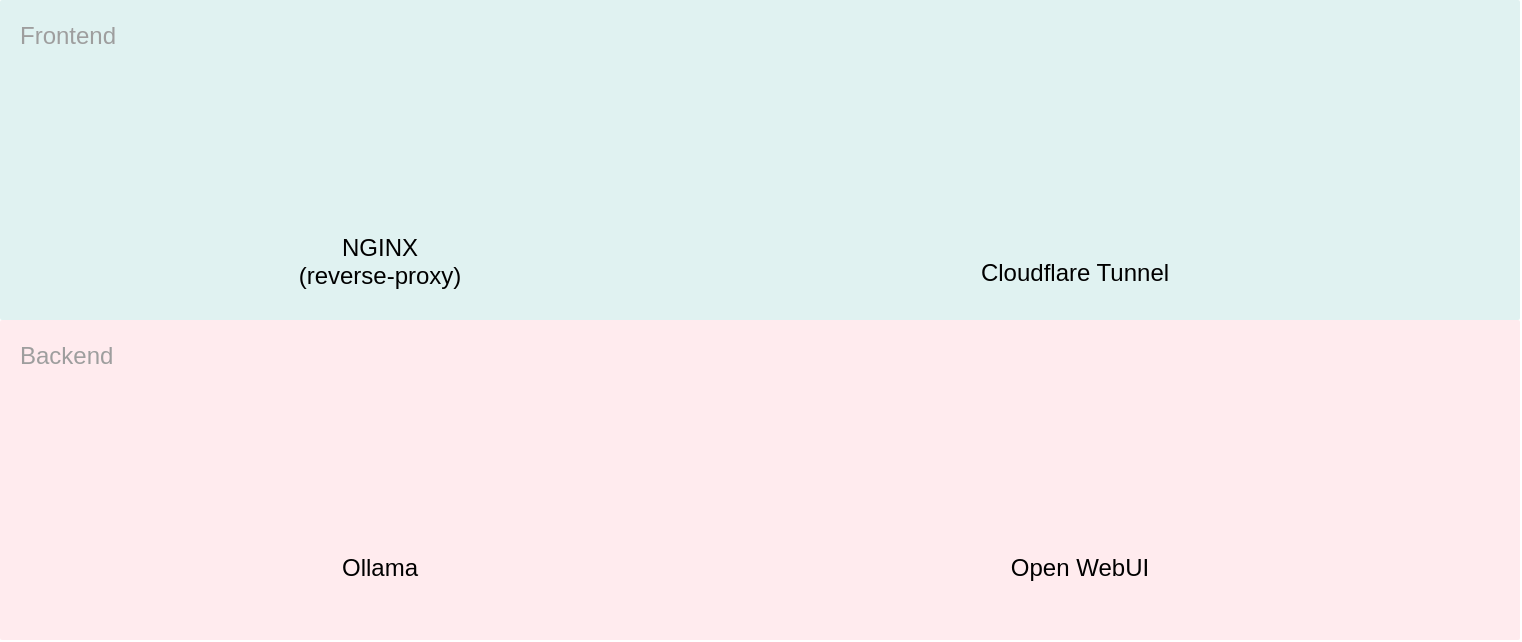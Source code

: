 <mxfile>
    <diagram id="3dHNCgCtmvhTfCOVqRUx" name="Page-1">
        <mxGraphModel dx="1729" dy="732" grid="1" gridSize="10" guides="1" tooltips="1" connect="1" arrows="1" fold="1" page="1" pageScale="1" pageWidth="850" pageHeight="1100" math="0" shadow="0">
            <root>
                <mxCell id="0"/>
                <mxCell id="1" parent="0"/>
                <mxCell id="2" value="Frontend" style="sketch=0;points=[[0,0,0],[0.25,0,0],[0.5,0,0],[0.75,0,0],[1,0,0],[1,0.25,0],[1,0.5,0],[1,0.75,0],[1,1,0],[0.75,1,0],[0.5,1,0],[0.25,1,0],[0,1,0],[0,0.75,0],[0,0.5,0],[0,0.25,0]];rounded=1;absoluteArcSize=1;arcSize=2;html=1;strokeColor=none;gradientColor=none;shadow=0;dashed=0;fontSize=12;fontColor=#9E9E9E;align=left;verticalAlign=top;spacing=10;spacingTop=-4;fillColor=#E0F2F1;" vertex="1" parent="1">
                    <mxGeometry x="40" y="40" width="760" height="160" as="geometry"/>
                </mxCell>
                <mxCell id="3" value="Backend" style="sketch=0;points=[[0,0,0],[0.25,0,0],[0.5,0,0],[0.75,0,0],[1,0,0],[1,0.25,0],[1,0.5,0],[1,0.75,0],[1,1,0],[0.75,1,0],[0.5,1,0],[0.25,1,0],[0,1,0],[0,0.75,0],[0,0.5,0],[0,0.25,0]];rounded=1;absoluteArcSize=1;arcSize=2;html=1;strokeColor=none;gradientColor=none;shadow=0;dashed=0;fontSize=12;fontColor=#9E9E9E;align=left;verticalAlign=top;spacing=10;spacingTop=-4;fillColor=#FFEBEE;" vertex="1" parent="1">
                    <mxGeometry x="40" y="200" width="760" height="160" as="geometry"/>
                </mxCell>
                <mxCell id="4" value="Ollama" style="shape=image;imageAspect=0;aspect=fixed;verticalLabelPosition=bottom;verticalAlign=top;image=https://ollama.com/public/assets/c889cc0d-cb83-4c46-a98e-0d0e273151b9/42f6b28d-9117-48cd-ac0d-44baaf5c178e.png;fontColor=#000000;" vertex="1" parent="1">
                    <mxGeometry x="190" y="230" width="80" height="80" as="geometry"/>
                </mxCell>
                <mxCell id="5" value="Open WebUI" style="shape=image;imageAspect=0;aspect=fixed;verticalLabelPosition=bottom;verticalAlign=top;fontColor=#000000;image=https://avatars.githubusercontent.com/u/158137808?s=200&amp;v=4;" vertex="1" parent="1">
                    <mxGeometry x="540" y="230" width="80" height="80" as="geometry"/>
                </mxCell>
                <mxCell id="6" value="NGINX&#10;(reverse-proxy)" style="shape=image;imageAspect=0;aspect=fixed;verticalLabelPosition=bottom;verticalAlign=top;fontColor=#000000;image=https://static-00.iconduck.com/assets.00/file-type-nginx-icon-1793x2048-yt5u3fm7.png;" vertex="1" parent="1">
                    <mxGeometry x="195" y="70" width="70" height="80" as="geometry"/>
                </mxCell>
                <mxCell id="7" value="Cloudflare Tunnel" style="shape=image;imageAspect=0;aspect=fixed;verticalLabelPosition=bottom;verticalAlign=top;fontColor=#000000;image=https://static-00.iconduck.com/assets.00/cloudflare-icon-2048x2048-wks6nchu.png;" vertex="1" parent="1">
                    <mxGeometry x="535" y="77.5" width="85" height="85" as="geometry"/>
                </mxCell>
            </root>
        </mxGraphModel>
    </diagram>
</mxfile>
